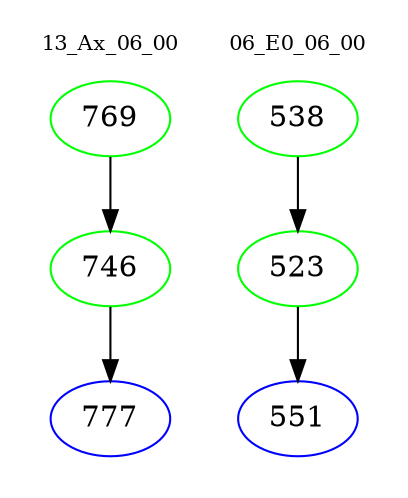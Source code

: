 digraph{
subgraph cluster_0 {
color = white
label = "13_Ax_06_00";
fontsize=10;
T0_769 [label="769", color="green"]
T0_769 -> T0_746 [color="black"]
T0_746 [label="746", color="green"]
T0_746 -> T0_777 [color="black"]
T0_777 [label="777", color="blue"]
}
subgraph cluster_1 {
color = white
label = "06_E0_06_00";
fontsize=10;
T1_538 [label="538", color="green"]
T1_538 -> T1_523 [color="black"]
T1_523 [label="523", color="green"]
T1_523 -> T1_551 [color="black"]
T1_551 [label="551", color="blue"]
}
}
